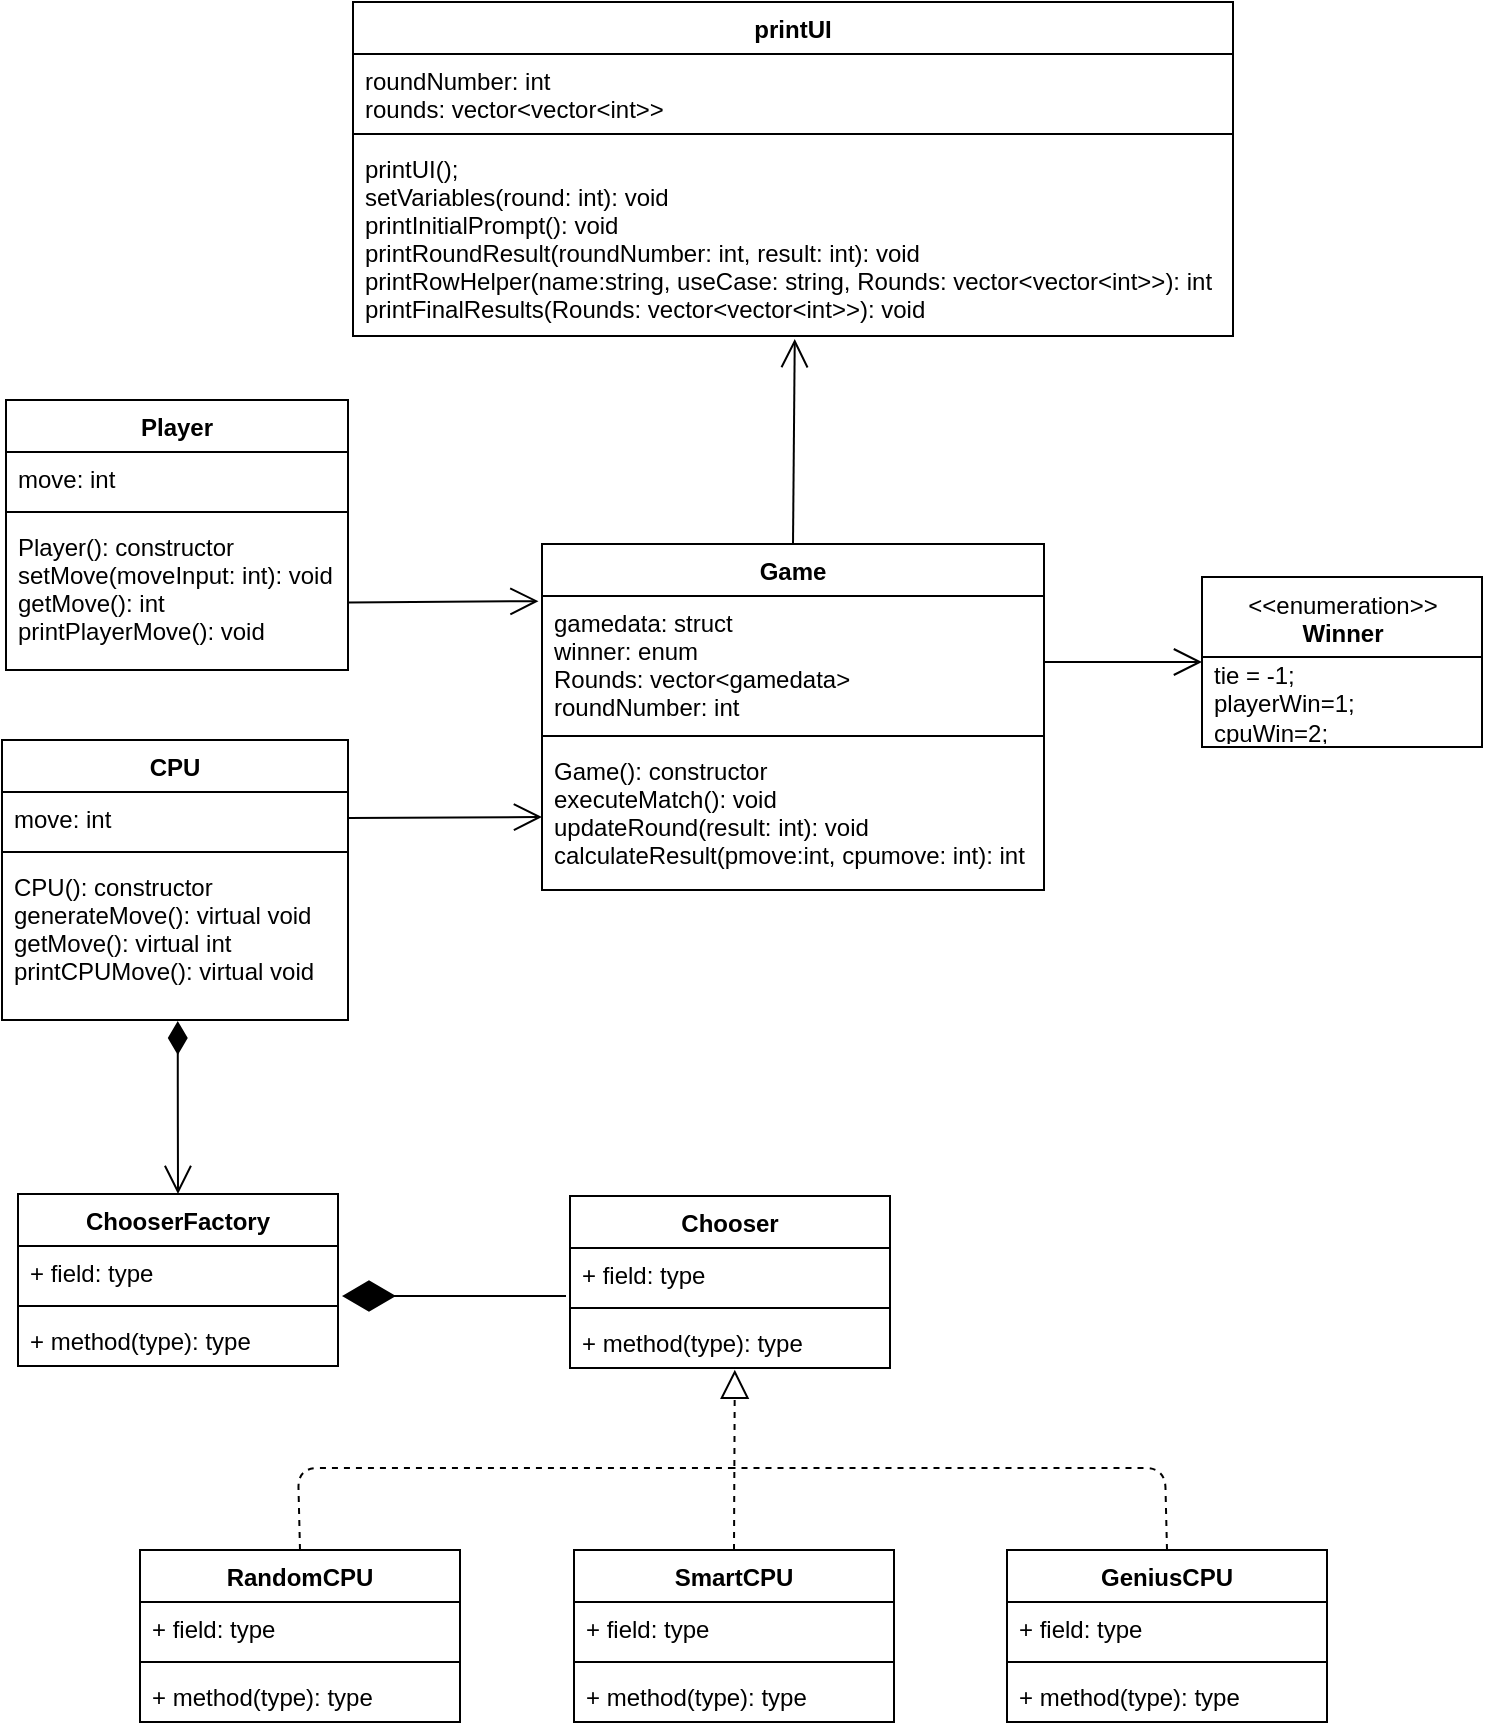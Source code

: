 <mxfile version="15.1.4" type="device"><diagram id="xMQp1ess4mSbpujpt1sM" name="Page-1"><mxGraphModel dx="1458" dy="803" grid="0" gridSize="10" guides="1" tooltips="1" connect="1" arrows="1" fold="1" page="0" pageScale="1" pageWidth="850" pageHeight="1100" math="0" shadow="0"><root><mxCell id="0"/><mxCell id="1" parent="0"/><mxCell id="lJkc1Ry_9MKzs1gHFURg-17" value="&amp;lt;&amp;lt;enumeration&amp;gt;&amp;gt;&lt;br&gt;&lt;b&gt;Winner&lt;/b&gt;" style="swimlane;fontStyle=0;align=center;verticalAlign=top;childLayout=stackLayout;horizontal=1;startSize=40;horizontalStack=0;resizeParent=1;resizeParentMax=0;resizeLast=0;collapsible=0;marginBottom=0;html=1;" vertex="1" parent="1"><mxGeometry x="516" y="610.5" width="140" height="85" as="geometry"/></mxCell><mxCell id="lJkc1Ry_9MKzs1gHFURg-18" value="tie = -1;&lt;br&gt;playerWin=1;&lt;br&gt;cpuWin=2;&lt;br&gt;" style="text;html=1;strokeColor=none;fillColor=none;align=left;verticalAlign=middle;spacingLeft=4;spacingRight=4;overflow=hidden;rotatable=0;points=[[0,0.5],[1,0.5]];portConstraint=eastwest;" vertex="1" parent="lJkc1Ry_9MKzs1gHFURg-17"><mxGeometry y="40" width="140" height="45" as="geometry"/></mxCell><mxCell id="lJkc1Ry_9MKzs1gHFURg-19" value="printUI" style="swimlane;fontStyle=1;align=center;verticalAlign=top;childLayout=stackLayout;horizontal=1;startSize=26;horizontalStack=0;resizeParent=1;resizeParentMax=0;resizeLast=0;collapsible=1;marginBottom=0;" vertex="1" parent="1"><mxGeometry x="91.5" y="323" width="440" height="167" as="geometry"/></mxCell><mxCell id="lJkc1Ry_9MKzs1gHFURg-20" value="roundNumber: int&#10;rounds: vector&lt;vector&lt;int&gt;&gt;&#10;" style="text;strokeColor=none;fillColor=none;align=left;verticalAlign=top;spacingLeft=4;spacingRight=4;overflow=hidden;rotatable=0;points=[[0,0.5],[1,0.5]];portConstraint=eastwest;" vertex="1" parent="lJkc1Ry_9MKzs1gHFURg-19"><mxGeometry y="26" width="440" height="36" as="geometry"/></mxCell><mxCell id="lJkc1Ry_9MKzs1gHFURg-21" value="" style="line;strokeWidth=1;fillColor=none;align=left;verticalAlign=middle;spacingTop=-1;spacingLeft=3;spacingRight=3;rotatable=0;labelPosition=right;points=[];portConstraint=eastwest;" vertex="1" parent="lJkc1Ry_9MKzs1gHFURg-19"><mxGeometry y="62" width="440" height="8" as="geometry"/></mxCell><mxCell id="lJkc1Ry_9MKzs1gHFURg-22" value="printUI();&#10;setVariables(round: int): void&#10;printInitialPrompt(): void&#10;printRoundResult(roundNumber: int, result: int): void&#10;printRowHelper(name:string, useCase: string, Rounds: vector&lt;vector&lt;int&gt;&gt;): int&#10;printFinalResults(Rounds: vector&lt;vector&lt;int&gt;&gt;): void&#10;" style="text;strokeColor=none;fillColor=none;align=left;verticalAlign=top;spacingLeft=4;spacingRight=4;overflow=hidden;rotatable=0;points=[[0,0.5],[1,0.5]];portConstraint=eastwest;" vertex="1" parent="lJkc1Ry_9MKzs1gHFURg-19"><mxGeometry y="70" width="440" height="97" as="geometry"/></mxCell><mxCell id="lJkc1Ry_9MKzs1gHFURg-23" value="Game" style="swimlane;fontStyle=1;align=center;verticalAlign=top;childLayout=stackLayout;horizontal=1;startSize=26;horizontalStack=0;resizeParent=1;resizeParentMax=0;resizeLast=0;collapsible=1;marginBottom=0;" vertex="1" parent="1"><mxGeometry x="186" y="594" width="251" height="173" as="geometry"/></mxCell><mxCell id="lJkc1Ry_9MKzs1gHFURg-24" value="gamedata: struct&#10;winner: enum&#10;Rounds: vector&lt;gamedata&gt;&#10;roundNumber: int&#10;" style="text;strokeColor=none;fillColor=none;align=left;verticalAlign=top;spacingLeft=4;spacingRight=4;overflow=hidden;rotatable=0;points=[[0,0.5],[1,0.5]];portConstraint=eastwest;" vertex="1" parent="lJkc1Ry_9MKzs1gHFURg-23"><mxGeometry y="26" width="251" height="66" as="geometry"/></mxCell><mxCell id="lJkc1Ry_9MKzs1gHFURg-25" value="" style="line;strokeWidth=1;fillColor=none;align=left;verticalAlign=middle;spacingTop=-1;spacingLeft=3;spacingRight=3;rotatable=0;labelPosition=right;points=[];portConstraint=eastwest;" vertex="1" parent="lJkc1Ry_9MKzs1gHFURg-23"><mxGeometry y="92" width="251" height="8" as="geometry"/></mxCell><mxCell id="lJkc1Ry_9MKzs1gHFURg-26" value="Game(): constructor&#10;executeMatch(): void&#10;updateRound(result: int): void&#10;calculateResult(pmove:int, cpumove: int): int&#10;" style="text;strokeColor=none;fillColor=none;align=left;verticalAlign=top;spacingLeft=4;spacingRight=4;overflow=hidden;rotatable=0;points=[[0,0.5],[1,0.5]];portConstraint=eastwest;" vertex="1" parent="lJkc1Ry_9MKzs1gHFURg-23"><mxGeometry y="100" width="251" height="73" as="geometry"/></mxCell><mxCell id="lJkc1Ry_9MKzs1gHFURg-27" value="Player" style="swimlane;fontStyle=1;align=center;verticalAlign=top;childLayout=stackLayout;horizontal=1;startSize=26;horizontalStack=0;resizeParent=1;resizeParentMax=0;resizeLast=0;collapsible=1;marginBottom=0;" vertex="1" parent="1"><mxGeometry x="-82" y="522" width="171" height="135" as="geometry"/></mxCell><mxCell id="lJkc1Ry_9MKzs1gHFURg-28" value="move: int" style="text;strokeColor=none;fillColor=none;align=left;verticalAlign=top;spacingLeft=4;spacingRight=4;overflow=hidden;rotatable=0;points=[[0,0.5],[1,0.5]];portConstraint=eastwest;" vertex="1" parent="lJkc1Ry_9MKzs1gHFURg-27"><mxGeometry y="26" width="171" height="26" as="geometry"/></mxCell><mxCell id="lJkc1Ry_9MKzs1gHFURg-29" value="" style="line;strokeWidth=1;fillColor=none;align=left;verticalAlign=middle;spacingTop=-1;spacingLeft=3;spacingRight=3;rotatable=0;labelPosition=right;points=[];portConstraint=eastwest;" vertex="1" parent="lJkc1Ry_9MKzs1gHFURg-27"><mxGeometry y="52" width="171" height="8" as="geometry"/></mxCell><mxCell id="lJkc1Ry_9MKzs1gHFURg-30" value="Player(): constructor&#10;setMove(moveInput: int): void&#10;getMove(): int&#10;printPlayerMove(): void&#10;" style="text;strokeColor=none;fillColor=none;align=left;verticalAlign=top;spacingLeft=4;spacingRight=4;overflow=hidden;rotatable=0;points=[[0,0.5],[1,0.5]];portConstraint=eastwest;" vertex="1" parent="lJkc1Ry_9MKzs1gHFURg-27"><mxGeometry y="60" width="171" height="75" as="geometry"/></mxCell><mxCell id="lJkc1Ry_9MKzs1gHFURg-31" value="CPU" style="swimlane;fontStyle=1;align=center;verticalAlign=top;childLayout=stackLayout;horizontal=1;startSize=26;horizontalStack=0;resizeParent=1;resizeParentMax=0;resizeLast=0;collapsible=1;marginBottom=0;" vertex="1" parent="1"><mxGeometry x="-84" y="692" width="173" height="140" as="geometry"/></mxCell><mxCell id="lJkc1Ry_9MKzs1gHFURg-32" value="move: int" style="text;strokeColor=none;fillColor=none;align=left;verticalAlign=top;spacingLeft=4;spacingRight=4;overflow=hidden;rotatable=0;points=[[0,0.5],[1,0.5]];portConstraint=eastwest;" vertex="1" parent="lJkc1Ry_9MKzs1gHFURg-31"><mxGeometry y="26" width="173" height="26" as="geometry"/></mxCell><mxCell id="lJkc1Ry_9MKzs1gHFURg-33" value="" style="line;strokeWidth=1;fillColor=none;align=left;verticalAlign=middle;spacingTop=-1;spacingLeft=3;spacingRight=3;rotatable=0;labelPosition=right;points=[];portConstraint=eastwest;" vertex="1" parent="lJkc1Ry_9MKzs1gHFURg-31"><mxGeometry y="52" width="173" height="8" as="geometry"/></mxCell><mxCell id="lJkc1Ry_9MKzs1gHFURg-34" value="CPU(): constructor&#10;generateMove(): virtual void&#10;getMove(): virtual int&#10;printCPUMove(): virtual void&#10;" style="text;strokeColor=none;fillColor=none;align=left;verticalAlign=top;spacingLeft=4;spacingRight=4;overflow=hidden;rotatable=0;points=[[0,0.5],[1,0.5]];portConstraint=eastwest;" vertex="1" parent="lJkc1Ry_9MKzs1gHFURg-31"><mxGeometry y="60" width="173" height="80" as="geometry"/></mxCell><mxCell id="lJkc1Ry_9MKzs1gHFURg-35" value="Chooser" style="swimlane;fontStyle=1;align=center;verticalAlign=top;childLayout=stackLayout;horizontal=1;startSize=26;horizontalStack=0;resizeParent=1;resizeParentMax=0;resizeLast=0;collapsible=1;marginBottom=0;" vertex="1" parent="1"><mxGeometry x="200" y="920" width="160" height="86" as="geometry"><mxRectangle x="208" y="659" width="95" height="26" as="alternateBounds"/></mxGeometry></mxCell><mxCell id="lJkc1Ry_9MKzs1gHFURg-36" value="+ field: type" style="text;strokeColor=none;fillColor=none;align=left;verticalAlign=top;spacingLeft=4;spacingRight=4;overflow=hidden;rotatable=0;points=[[0,0.5],[1,0.5]];portConstraint=eastwest;" vertex="1" parent="lJkc1Ry_9MKzs1gHFURg-35"><mxGeometry y="26" width="160" height="26" as="geometry"/></mxCell><mxCell id="lJkc1Ry_9MKzs1gHFURg-37" value="" style="line;strokeWidth=1;fillColor=none;align=left;verticalAlign=middle;spacingTop=-1;spacingLeft=3;spacingRight=3;rotatable=0;labelPosition=right;points=[];portConstraint=eastwest;" vertex="1" parent="lJkc1Ry_9MKzs1gHFURg-35"><mxGeometry y="52" width="160" height="8" as="geometry"/></mxCell><mxCell id="lJkc1Ry_9MKzs1gHFURg-38" value="+ method(type): type" style="text;strokeColor=none;fillColor=none;align=left;verticalAlign=top;spacingLeft=4;spacingRight=4;overflow=hidden;rotatable=0;points=[[0,0.5],[1,0.5]];portConstraint=eastwest;" vertex="1" parent="lJkc1Ry_9MKzs1gHFURg-35"><mxGeometry y="60" width="160" height="26" as="geometry"/></mxCell><mxCell id="lJkc1Ry_9MKzs1gHFURg-39" value="RandomCPU" style="swimlane;fontStyle=1;align=center;verticalAlign=top;childLayout=stackLayout;horizontal=1;startSize=26;horizontalStack=0;resizeParent=1;resizeParentMax=0;resizeLast=0;collapsible=1;marginBottom=0;" vertex="1" parent="1"><mxGeometry x="-15" y="1097" width="160" height="86" as="geometry"/></mxCell><mxCell id="lJkc1Ry_9MKzs1gHFURg-40" value="+ field: type" style="text;strokeColor=none;fillColor=none;align=left;verticalAlign=top;spacingLeft=4;spacingRight=4;overflow=hidden;rotatable=0;points=[[0,0.5],[1,0.5]];portConstraint=eastwest;" vertex="1" parent="lJkc1Ry_9MKzs1gHFURg-39"><mxGeometry y="26" width="160" height="26" as="geometry"/></mxCell><mxCell id="lJkc1Ry_9MKzs1gHFURg-41" value="" style="line;strokeWidth=1;fillColor=none;align=left;verticalAlign=middle;spacingTop=-1;spacingLeft=3;spacingRight=3;rotatable=0;labelPosition=right;points=[];portConstraint=eastwest;" vertex="1" parent="lJkc1Ry_9MKzs1gHFURg-39"><mxGeometry y="52" width="160" height="8" as="geometry"/></mxCell><mxCell id="lJkc1Ry_9MKzs1gHFURg-42" value="+ method(type): type" style="text;strokeColor=none;fillColor=none;align=left;verticalAlign=top;spacingLeft=4;spacingRight=4;overflow=hidden;rotatable=0;points=[[0,0.5],[1,0.5]];portConstraint=eastwest;" vertex="1" parent="lJkc1Ry_9MKzs1gHFURg-39"><mxGeometry y="60" width="160" height="26" as="geometry"/></mxCell><mxCell id="lJkc1Ry_9MKzs1gHFURg-43" value="SmartCPU" style="swimlane;fontStyle=1;align=center;verticalAlign=top;childLayout=stackLayout;horizontal=1;startSize=26;horizontalStack=0;resizeParent=1;resizeParentMax=0;resizeLast=0;collapsible=1;marginBottom=0;" vertex="1" parent="1"><mxGeometry x="202" y="1097" width="160" height="86" as="geometry"/></mxCell><mxCell id="lJkc1Ry_9MKzs1gHFURg-44" value="+ field: type" style="text;strokeColor=none;fillColor=none;align=left;verticalAlign=top;spacingLeft=4;spacingRight=4;overflow=hidden;rotatable=0;points=[[0,0.5],[1,0.5]];portConstraint=eastwest;" vertex="1" parent="lJkc1Ry_9MKzs1gHFURg-43"><mxGeometry y="26" width="160" height="26" as="geometry"/></mxCell><mxCell id="lJkc1Ry_9MKzs1gHFURg-45" value="" style="line;strokeWidth=1;fillColor=none;align=left;verticalAlign=middle;spacingTop=-1;spacingLeft=3;spacingRight=3;rotatable=0;labelPosition=right;points=[];portConstraint=eastwest;" vertex="1" parent="lJkc1Ry_9MKzs1gHFURg-43"><mxGeometry y="52" width="160" height="8" as="geometry"/></mxCell><mxCell id="lJkc1Ry_9MKzs1gHFURg-46" value="+ method(type): type" style="text;strokeColor=none;fillColor=none;align=left;verticalAlign=top;spacingLeft=4;spacingRight=4;overflow=hidden;rotatable=0;points=[[0,0.5],[1,0.5]];portConstraint=eastwest;" vertex="1" parent="lJkc1Ry_9MKzs1gHFURg-43"><mxGeometry y="60" width="160" height="26" as="geometry"/></mxCell><mxCell id="lJkc1Ry_9MKzs1gHFURg-47" value="GeniusCPU" style="swimlane;fontStyle=1;align=center;verticalAlign=top;childLayout=stackLayout;horizontal=1;startSize=26;horizontalStack=0;resizeParent=1;resizeParentMax=0;resizeLast=0;collapsible=1;marginBottom=0;" vertex="1" parent="1"><mxGeometry x="418.5" y="1097" width="160" height="86" as="geometry"/></mxCell><mxCell id="lJkc1Ry_9MKzs1gHFURg-48" value="+ field: type" style="text;strokeColor=none;fillColor=none;align=left;verticalAlign=top;spacingLeft=4;spacingRight=4;overflow=hidden;rotatable=0;points=[[0,0.5],[1,0.5]];portConstraint=eastwest;" vertex="1" parent="lJkc1Ry_9MKzs1gHFURg-47"><mxGeometry y="26" width="160" height="26" as="geometry"/></mxCell><mxCell id="lJkc1Ry_9MKzs1gHFURg-49" value="" style="line;strokeWidth=1;fillColor=none;align=left;verticalAlign=middle;spacingTop=-1;spacingLeft=3;spacingRight=3;rotatable=0;labelPosition=right;points=[];portConstraint=eastwest;" vertex="1" parent="lJkc1Ry_9MKzs1gHFURg-47"><mxGeometry y="52" width="160" height="8" as="geometry"/></mxCell><mxCell id="lJkc1Ry_9MKzs1gHFURg-50" value="+ method(type): type" style="text;strokeColor=none;fillColor=none;align=left;verticalAlign=top;spacingLeft=4;spacingRight=4;overflow=hidden;rotatable=0;points=[[0,0.5],[1,0.5]];portConstraint=eastwest;" vertex="1" parent="lJkc1Ry_9MKzs1gHFURg-47"><mxGeometry y="60" width="160" height="26" as="geometry"/></mxCell><mxCell id="lJkc1Ry_9MKzs1gHFURg-51" value="" style="endArrow=none;dashed=1;endFill=0;endSize=12;html=1;exitX=0.5;exitY=0;exitDx=0;exitDy=0;" edge="1" parent="1" source="lJkc1Ry_9MKzs1gHFURg-39"><mxGeometry width="160" relative="1" as="geometry"><mxPoint x="334.5" y="920" as="sourcePoint"/><mxPoint x="280" y="1056" as="targetPoint"/><Array as="points"><mxPoint x="64" y="1056"/></Array></mxGeometry></mxCell><mxCell id="lJkc1Ry_9MKzs1gHFURg-52" value="" style="endArrow=block;dashed=1;endFill=0;endSize=12;html=1;exitX=0.5;exitY=0;exitDx=0;exitDy=0;entryX=0.515;entryY=1.034;entryDx=0;entryDy=0;entryPerimeter=0;" edge="1" parent="1" source="lJkc1Ry_9MKzs1gHFURg-43" target="lJkc1Ry_9MKzs1gHFURg-38"><mxGeometry width="160" relative="1" as="geometry"><mxPoint x="337" y="1157" as="sourcePoint"/><mxPoint x="280" y="1025" as="targetPoint"/></mxGeometry></mxCell><mxCell id="lJkc1Ry_9MKzs1gHFURg-53" value="" style="endArrow=none;dashed=1;endFill=0;endSize=12;html=1;exitX=0.5;exitY=0;exitDx=0;exitDy=0;" edge="1" parent="1" source="lJkc1Ry_9MKzs1gHFURg-47"><mxGeometry width="160" relative="1" as="geometry"><mxPoint x="334.5" y="1073" as="sourcePoint"/><mxPoint x="279.5" y="1056" as="targetPoint"/><Array as="points"><mxPoint x="497.5" y="1056"/></Array></mxGeometry></mxCell><mxCell id="lJkc1Ry_9MKzs1gHFURg-54" value="ChooserFactory" style="swimlane;fontStyle=1;align=center;verticalAlign=top;childLayout=stackLayout;horizontal=1;startSize=26;horizontalStack=0;resizeParent=1;resizeParentMax=0;resizeLast=0;collapsible=1;marginBottom=0;" vertex="1" parent="1"><mxGeometry x="-76" y="919" width="160" height="86" as="geometry"/></mxCell><mxCell id="lJkc1Ry_9MKzs1gHFURg-55" value="+ field: type" style="text;strokeColor=none;fillColor=none;align=left;verticalAlign=top;spacingLeft=4;spacingRight=4;overflow=hidden;rotatable=0;points=[[0,0.5],[1,0.5]];portConstraint=eastwest;" vertex="1" parent="lJkc1Ry_9MKzs1gHFURg-54"><mxGeometry y="26" width="160" height="26" as="geometry"/></mxCell><mxCell id="lJkc1Ry_9MKzs1gHFURg-56" value="" style="line;strokeWidth=1;fillColor=none;align=left;verticalAlign=middle;spacingTop=-1;spacingLeft=3;spacingRight=3;rotatable=0;labelPosition=right;points=[];portConstraint=eastwest;" vertex="1" parent="lJkc1Ry_9MKzs1gHFURg-54"><mxGeometry y="52" width="160" height="8" as="geometry"/></mxCell><mxCell id="lJkc1Ry_9MKzs1gHFURg-57" value="+ method(type): type" style="text;strokeColor=none;fillColor=none;align=left;verticalAlign=top;spacingLeft=4;spacingRight=4;overflow=hidden;rotatable=0;points=[[0,0.5],[1,0.5]];portConstraint=eastwest;" vertex="1" parent="lJkc1Ry_9MKzs1gHFURg-54"><mxGeometry y="60" width="160" height="26" as="geometry"/></mxCell><mxCell id="lJkc1Ry_9MKzs1gHFURg-58" value="" style="endArrow=open;html=1;endSize=12;startArrow=diamondThin;startSize=14;startFill=1;edgeStyle=orthogonalEdgeStyle;align=left;verticalAlign=bottom;entryX=0.5;entryY=0;entryDx=0;entryDy=0;exitX=0.508;exitY=1.006;exitDx=0;exitDy=0;exitPerimeter=0;" edge="1" parent="1" source="lJkc1Ry_9MKzs1gHFURg-34" target="lJkc1Ry_9MKzs1gHFURg-54"><mxGeometry x="-1" y="3" relative="1" as="geometry"><mxPoint x="285" y="734" as="sourcePoint"/><mxPoint x="321" y="964" as="targetPoint"/></mxGeometry></mxCell><mxCell id="lJkc1Ry_9MKzs1gHFURg-59" value="" style="endArrow=diamondThin;endFill=1;endSize=24;html=1;" edge="1" parent="1"><mxGeometry width="160" relative="1" as="geometry"><mxPoint x="198" y="970" as="sourcePoint"/><mxPoint x="86" y="970" as="targetPoint"/></mxGeometry></mxCell><mxCell id="lJkc1Ry_9MKzs1gHFURg-63" value="" style="endArrow=open;endFill=1;endSize=12;html=1;exitX=1;exitY=0.75;exitDx=0;exitDy=0;entryX=-0.007;entryY=0.039;entryDx=0;entryDy=0;entryPerimeter=0;" edge="1" parent="1" source="lJkc1Ry_9MKzs1gHFURg-27" target="lJkc1Ry_9MKzs1gHFURg-24"><mxGeometry width="160" relative="1" as="geometry"><mxPoint x="166" y="322" as="sourcePoint"/><mxPoint x="473" y="452" as="targetPoint"/></mxGeometry></mxCell><mxCell id="lJkc1Ry_9MKzs1gHFURg-64" value="" style="endArrow=open;endFill=1;endSize=12;html=1;exitX=0.5;exitY=0;exitDx=0;exitDy=0;entryX=0.502;entryY=1.016;entryDx=0;entryDy=0;entryPerimeter=0;" edge="1" parent="1" source="lJkc1Ry_9MKzs1gHFURg-23" target="lJkc1Ry_9MKzs1gHFURg-22"><mxGeometry width="160" relative="1" as="geometry"><mxPoint x="166" y="322" as="sourcePoint"/><mxPoint x="312" y="526" as="targetPoint"/></mxGeometry></mxCell><mxCell id="lJkc1Ry_9MKzs1gHFURg-65" value="" style="endArrow=open;endFill=1;endSize=12;html=1;entryX=0;entryY=0.5;entryDx=0;entryDy=0;exitX=1;exitY=0.5;exitDx=0;exitDy=0;" edge="1" parent="1" source="lJkc1Ry_9MKzs1gHFURg-24" target="lJkc1Ry_9MKzs1gHFURg-17"><mxGeometry width="160" relative="1" as="geometry"><mxPoint x="169" y="257" as="sourcePoint"/><mxPoint x="329" y="257" as="targetPoint"/></mxGeometry></mxCell><mxCell id="lJkc1Ry_9MKzs1gHFURg-66" value="" style="endArrow=open;endFill=1;endSize=12;html=1;exitX=1;exitY=0.5;exitDx=0;exitDy=0;entryX=0;entryY=0.5;entryDx=0;entryDy=0;" edge="1" parent="1" source="lJkc1Ry_9MKzs1gHFURg-32" target="lJkc1Ry_9MKzs1gHFURg-26"><mxGeometry width="160" relative="1" as="geometry"><mxPoint x="166" y="322" as="sourcePoint"/><mxPoint x="163" y="792" as="targetPoint"/></mxGeometry></mxCell></root></mxGraphModel></diagram></mxfile>